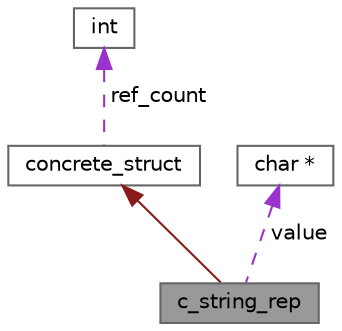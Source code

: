 digraph "c_string_rep"
{
 // LATEX_PDF_SIZE
  bgcolor="transparent";
  edge [fontname=Helvetica,fontsize=10,labelfontname=Helvetica,labelfontsize=10];
  node [fontname=Helvetica,fontsize=10,shape=box,height=0.2,width=0.4];
  Node1 [label="c_string_rep",height=0.2,width=0.4,color="gray40", fillcolor="grey60", style="filled", fontcolor="black",tooltip=" "];
  Node2 -> Node1 [dir="back",color="firebrick4",style="solid"];
  Node2 [label="concrete_struct",height=0.2,width=0.4,color="gray40", fillcolor="white", style="filled",URL="$structconcrete__struct.html",tooltip="Structure representing a concrete object with a reference count."];
  Node3 -> Node2 [dir="back",color="darkorchid3",style="dashed",label=" ref_count" ];
  Node3 [label="int",height=0.2,width=0.4,color="gray40", fillcolor="white", style="filled",tooltip=" "];
  Node4 -> Node1 [dir="back",color="darkorchid3",style="dashed",label=" value" ];
  Node4 [label="char *",height=0.2,width=0.4,color="gray40", fillcolor="white", style="filled",tooltip=" "];
}

